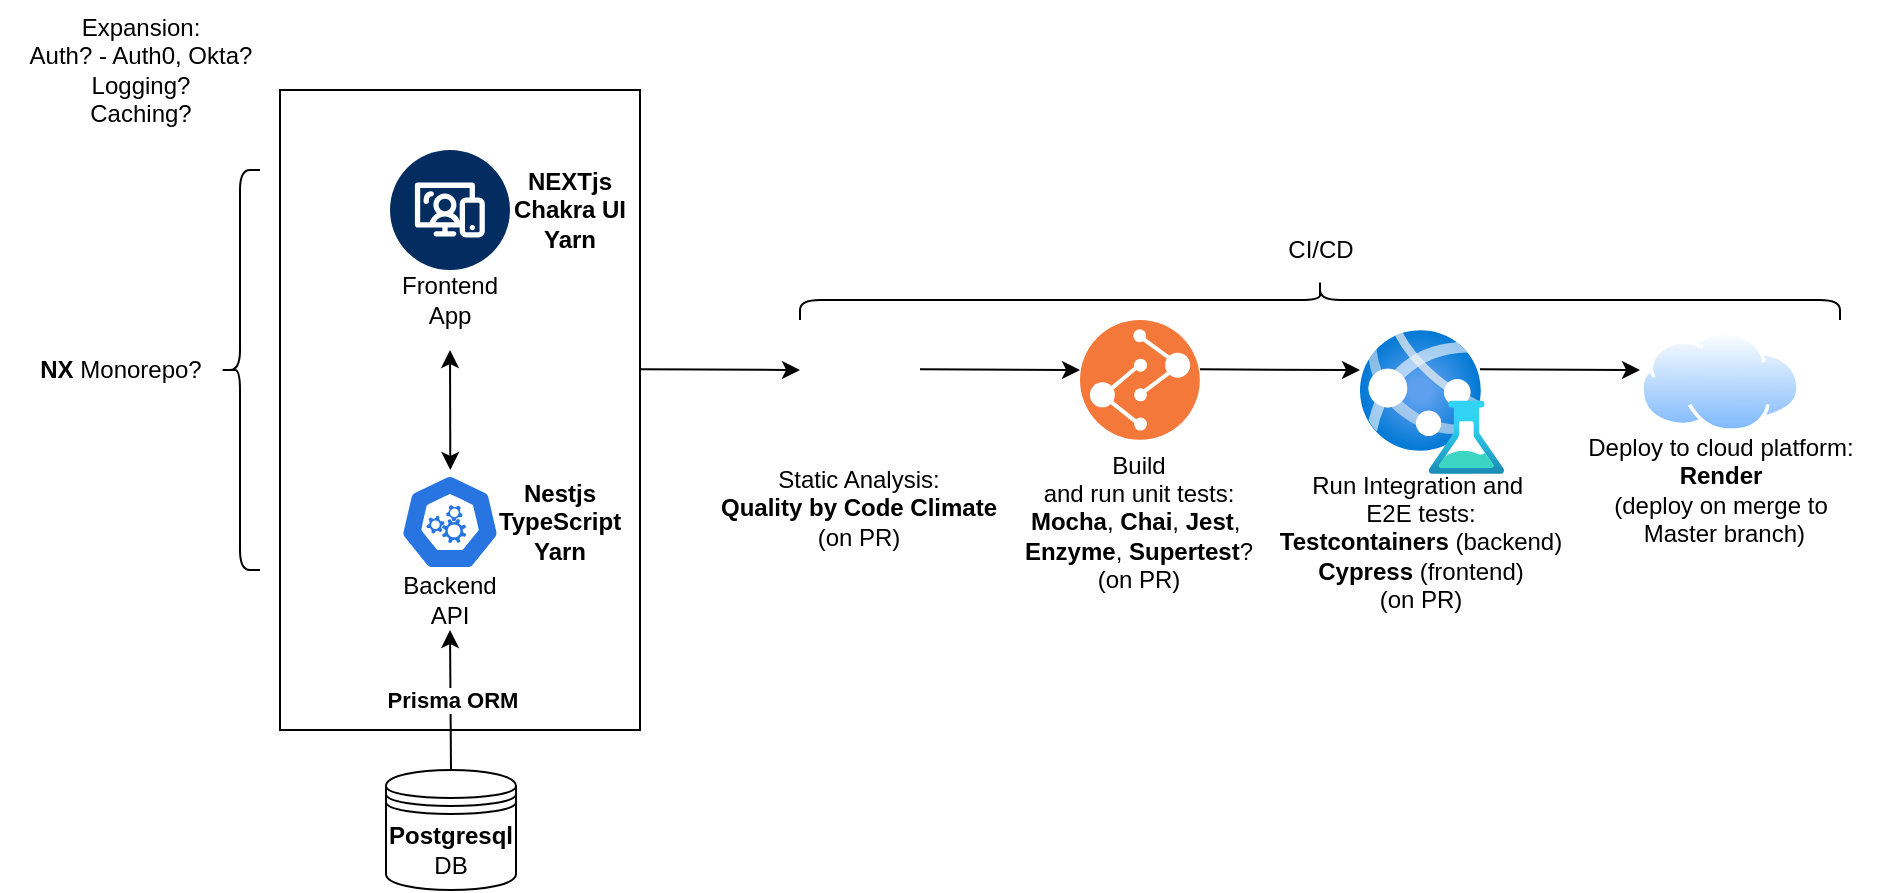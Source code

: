 <mxfile version="24.0.1" type="github">
  <diagram name="Page-1" id="7WejNFQeKnBh1G3PvrK2">
    <mxGraphModel dx="1337" dy="831" grid="1" gridSize="10" guides="1" tooltips="1" connect="1" arrows="1" fold="1" page="1" pageScale="1" pageWidth="850" pageHeight="1100" math="0" shadow="0">
      <root>
        <mxCell id="0" />
        <mxCell id="1" parent="0" />
        <mxCell id="RSNqgubcbZyPDviOjuEd-22" value="" style="rounded=0;whiteSpace=wrap;html=1;" vertex="1" parent="1">
          <mxGeometry x="340" y="210" width="180" height="320" as="geometry" />
        </mxCell>
        <mxCell id="RSNqgubcbZyPDviOjuEd-1" value="&lt;b&gt;Postgresql&lt;/b&gt; DB" style="shape=datastore;whiteSpace=wrap;html=1;" vertex="1" parent="1">
          <mxGeometry x="393" y="550" width="65" height="60" as="geometry" />
        </mxCell>
        <mxCell id="RSNqgubcbZyPDviOjuEd-3" value="" style="endArrow=classic;html=1;rounded=0;exitX=0.5;exitY=0;exitDx=0;exitDy=0;" edge="1" parent="1" source="RSNqgubcbZyPDviOjuEd-1">
          <mxGeometry relative="1" as="geometry">
            <mxPoint x="440" y="540" as="sourcePoint" />
            <mxPoint x="425" y="480" as="targetPoint" />
          </mxGeometry>
        </mxCell>
        <mxCell id="RSNqgubcbZyPDviOjuEd-4" value="&lt;div&gt;&lt;b&gt;Prisma ORM&lt;/b&gt;&lt;/div&gt;" style="edgeLabel;resizable=0;html=1;;align=center;verticalAlign=middle;" connectable="0" vertex="1" parent="RSNqgubcbZyPDviOjuEd-3">
          <mxGeometry relative="1" as="geometry" />
        </mxCell>
        <mxCell id="RSNqgubcbZyPDviOjuEd-5" value="" style="aspect=fixed;sketch=0;html=1;dashed=0;whitespace=wrap;fillColor=#2875E2;strokeColor=#ffffff;points=[[0.005,0.63,0],[0.1,0.2,0],[0.9,0.2,0],[0.5,0,0],[0.995,0.63,0],[0.72,0.99,0],[0.5,1,0],[0.28,0.99,0]];shape=mxgraph.kubernetes.icon2;prIcon=api" vertex="1" parent="1">
          <mxGeometry x="400" y="402" width="50" height="48" as="geometry" />
        </mxCell>
        <mxCell id="RSNqgubcbZyPDviOjuEd-6" value="Backend API" style="text;html=1;align=center;verticalAlign=middle;whiteSpace=wrap;rounded=0;" vertex="1" parent="1">
          <mxGeometry x="395" y="450" width="60" height="30" as="geometry" />
        </mxCell>
        <mxCell id="RSNqgubcbZyPDviOjuEd-14" value="&lt;div&gt;&lt;b&gt;Nestjs&lt;/b&gt;&lt;/div&gt;&lt;div&gt;&lt;b&gt;TypeScript&lt;/b&gt;&lt;/div&gt;&lt;div&gt;&lt;b&gt;Yarn&lt;br&gt;&lt;/b&gt;&lt;/div&gt;" style="text;html=1;align=center;verticalAlign=middle;whiteSpace=wrap;rounded=0;" vertex="1" parent="1">
          <mxGeometry x="450" y="407" width="60" height="38" as="geometry" />
        </mxCell>
        <mxCell id="RSNqgubcbZyPDviOjuEd-15" value="" style="verticalLabelPosition=bottom;aspect=fixed;html=1;shape=mxgraph.salesforce.web2;" vertex="1" parent="1">
          <mxGeometry x="395" y="240" width="60" height="60" as="geometry" />
        </mxCell>
        <mxCell id="RSNqgubcbZyPDviOjuEd-16" value="Frontend App" style="text;html=1;align=center;verticalAlign=middle;whiteSpace=wrap;rounded=0;" vertex="1" parent="1">
          <mxGeometry x="395" y="300" width="60" height="30" as="geometry" />
        </mxCell>
        <mxCell id="RSNqgubcbZyPDviOjuEd-20" value="&lt;div&gt;&lt;b&gt;NEXTjs&lt;/b&gt;&lt;/div&gt;&lt;div&gt;&lt;b&gt;Chakra UI&lt;br&gt;&lt;/b&gt;&lt;/div&gt;&lt;div&gt;&lt;b&gt;Yarn&lt;br&gt;&lt;/b&gt;&lt;/div&gt;" style="text;html=1;align=center;verticalAlign=middle;whiteSpace=wrap;rounded=0;" vertex="1" parent="1">
          <mxGeometry x="450" y="251" width="70" height="38" as="geometry" />
        </mxCell>
        <mxCell id="RSNqgubcbZyPDviOjuEd-23" value="" style="shape=curlyBracket;whiteSpace=wrap;html=1;rounded=1;labelPosition=left;verticalLabelPosition=middle;align=right;verticalAlign=middle;" vertex="1" parent="1">
          <mxGeometry x="310" y="250" width="20" height="200" as="geometry" />
        </mxCell>
        <mxCell id="RSNqgubcbZyPDviOjuEd-27" value="&lt;b&gt;NX&lt;/b&gt; Monorepo?" style="text;html=1;align=center;verticalAlign=middle;resizable=0;points=[];autosize=1;strokeColor=none;fillColor=none;" vertex="1" parent="1">
          <mxGeometry x="210" y="335" width="100" height="30" as="geometry" />
        </mxCell>
        <mxCell id="RSNqgubcbZyPDviOjuEd-28" value="" style="endArrow=classic;html=1;rounded=0;" edge="1" parent="1">
          <mxGeometry width="50" height="50" relative="1" as="geometry">
            <mxPoint x="520" y="349.67" as="sourcePoint" />
            <mxPoint x="600" y="350" as="targetPoint" />
          </mxGeometry>
        </mxCell>
        <mxCell id="RSNqgubcbZyPDviOjuEd-29" value="" style="shape=curlyBracket;whiteSpace=wrap;html=1;rounded=1;labelPosition=left;verticalLabelPosition=middle;align=right;verticalAlign=middle;direction=south;" vertex="1" parent="1">
          <mxGeometry x="600" y="305" width="520" height="20" as="geometry" />
        </mxCell>
        <mxCell id="RSNqgubcbZyPDviOjuEd-30" value="CI/CD" style="text;html=1;align=center;verticalAlign=middle;resizable=0;points=[];autosize=1;strokeColor=none;fillColor=none;" vertex="1" parent="1">
          <mxGeometry x="830" y="275" width="60" height="30" as="geometry" />
        </mxCell>
        <mxCell id="RSNqgubcbZyPDviOjuEd-32" value="" style="shape=image;html=1;verticalAlign=top;verticalLabelPosition=bottom;labelBackgroundColor=#ffffff;imageAspect=0;aspect=fixed;image=https://cdn3.iconfinder.com/data/icons/marketing-filled-outline-3/64/Quality-128.png" vertex="1" parent="1">
          <mxGeometry x="590" y="320" width="78" height="78" as="geometry" />
        </mxCell>
        <mxCell id="RSNqgubcbZyPDviOjuEd-33" value="&lt;div&gt;Static Analysis:&lt;/div&gt;&lt;div&gt;&lt;b&gt;Quality by Code Climate&lt;/b&gt;&lt;/div&gt;&lt;div&gt;(on PR)&lt;br&gt;&lt;/div&gt;&lt;div&gt;&lt;br&gt;&lt;/div&gt;" style="text;html=1;align=center;verticalAlign=middle;resizable=0;points=[];autosize=1;strokeColor=none;fillColor=none;" vertex="1" parent="1">
          <mxGeometry x="549" y="391" width="160" height="70" as="geometry" />
        </mxCell>
        <mxCell id="RSNqgubcbZyPDviOjuEd-34" value="" style="image;aspect=fixed;perimeter=ellipsePerimeter;html=1;align=center;shadow=0;dashed=0;fontColor=#4277BB;labelBackgroundColor=default;fontSize=12;spacingTop=3;image=img/lib/ibm/devops/build_test.svg;" vertex="1" parent="1">
          <mxGeometry x="740" y="325" width="60" height="60" as="geometry" />
        </mxCell>
        <mxCell id="RSNqgubcbZyPDviOjuEd-35" value="" style="endArrow=classic;html=1;rounded=0;" edge="1" parent="1">
          <mxGeometry width="50" height="50" relative="1" as="geometry">
            <mxPoint x="660" y="349.67" as="sourcePoint" />
            <mxPoint x="740" y="350" as="targetPoint" />
          </mxGeometry>
        </mxCell>
        <mxCell id="RSNqgubcbZyPDviOjuEd-36" value="&lt;div&gt;Build&lt;/div&gt;&lt;div&gt;and run unit tests:&lt;/div&gt;&lt;div&gt;&lt;b&gt;Mocha&lt;/b&gt;, &lt;b&gt;Chai&lt;/b&gt;, &lt;b&gt;Jest&lt;/b&gt;,&amp;nbsp;&lt;/div&gt;&lt;div&gt;&lt;b&gt;Enzyme&lt;/b&gt;, &lt;b&gt;Supertest&lt;/b&gt;?&lt;/div&gt;&lt;div&gt;(on PR)&lt;br&gt;&lt;/div&gt;" style="text;html=1;align=center;verticalAlign=middle;resizable=0;points=[];autosize=1;strokeColor=none;fillColor=none;" vertex="1" parent="1">
          <mxGeometry x="699" y="381" width="140" height="90" as="geometry" />
        </mxCell>
        <mxCell id="RSNqgubcbZyPDviOjuEd-37" value="" style="image;aspect=fixed;html=1;points=[];align=center;fontSize=12;image=img/lib/azure2/general/Web_Test.svg;" vertex="1" parent="1">
          <mxGeometry x="880" y="330" width="72" height="72" as="geometry" />
        </mxCell>
        <mxCell id="RSNqgubcbZyPDviOjuEd-38" value="" style="endArrow=classic;html=1;rounded=0;" edge="1" parent="1">
          <mxGeometry width="50" height="50" relative="1" as="geometry">
            <mxPoint x="800" y="349.67" as="sourcePoint" />
            <mxPoint x="880" y="350" as="targetPoint" />
          </mxGeometry>
        </mxCell>
        <mxCell id="RSNqgubcbZyPDviOjuEd-39" value="&lt;div&gt;Run Integration and&amp;nbsp;&lt;/div&gt;&lt;div&gt;E2E tests:&lt;/div&gt;&lt;div&gt;&lt;b&gt;Testcontainers&lt;/b&gt; (backend)&lt;/div&gt;&lt;div&gt;&lt;b&gt;Cypress&lt;/b&gt; (frontend)&lt;/div&gt;&lt;div&gt;(on PR)&lt;br&gt;&lt;/div&gt;" style="text;html=1;align=center;verticalAlign=middle;resizable=0;points=[];autosize=1;strokeColor=none;fillColor=none;" vertex="1" parent="1">
          <mxGeometry x="830" y="391" width="160" height="90" as="geometry" />
        </mxCell>
        <mxCell id="RSNqgubcbZyPDviOjuEd-40" value="" style="image;aspect=fixed;perimeter=ellipsePerimeter;html=1;align=center;shadow=0;dashed=0;spacingTop=3;image=img/lib/active_directory/internet_cloud.svg;" vertex="1" parent="1">
          <mxGeometry x="1020" y="330.6" width="80" height="50.4" as="geometry" />
        </mxCell>
        <mxCell id="RSNqgubcbZyPDviOjuEd-41" value="" style="endArrow=classic;html=1;rounded=0;" edge="1" parent="1">
          <mxGeometry width="50" height="50" relative="1" as="geometry">
            <mxPoint x="940" y="349.67" as="sourcePoint" />
            <mxPoint x="1020" y="350" as="targetPoint" />
          </mxGeometry>
        </mxCell>
        <mxCell id="RSNqgubcbZyPDviOjuEd-42" value="&lt;div&gt;Deploy to cloud platform:&lt;/div&gt;&lt;div&gt;&lt;b&gt;Render&lt;/b&gt;&lt;/div&gt;&lt;div&gt;(deploy on merge to&lt;/div&gt;&lt;div&gt;&amp;nbsp;Master branch)&lt;br&gt;&lt;/div&gt;" style="text;html=1;align=center;verticalAlign=middle;resizable=0;points=[];autosize=1;strokeColor=none;fillColor=none;" vertex="1" parent="1">
          <mxGeometry x="980" y="375" width="160" height="70" as="geometry" />
        </mxCell>
        <mxCell id="RSNqgubcbZyPDviOjuEd-44" value="" style="endArrow=classic;startArrow=classic;html=1;rounded=0;" edge="1" parent="1">
          <mxGeometry width="50" height="50" relative="1" as="geometry">
            <mxPoint x="425.17" y="400" as="sourcePoint" />
            <mxPoint x="425" y="340" as="targetPoint" />
          </mxGeometry>
        </mxCell>
        <mxCell id="RSNqgubcbZyPDviOjuEd-45" value="&lt;div&gt;Expansion:&lt;/div&gt;&lt;div&gt;Auth? - Auth0, Okta?&lt;/div&gt;&lt;div&gt;Logging?&lt;/div&gt;&lt;div&gt;Caching?&lt;br&gt;&lt;/div&gt;" style="text;html=1;align=center;verticalAlign=middle;resizable=0;points=[];autosize=1;strokeColor=none;fillColor=none;" vertex="1" parent="1">
          <mxGeometry x="200" y="165" width="140" height="70" as="geometry" />
        </mxCell>
      </root>
    </mxGraphModel>
  </diagram>
</mxfile>
